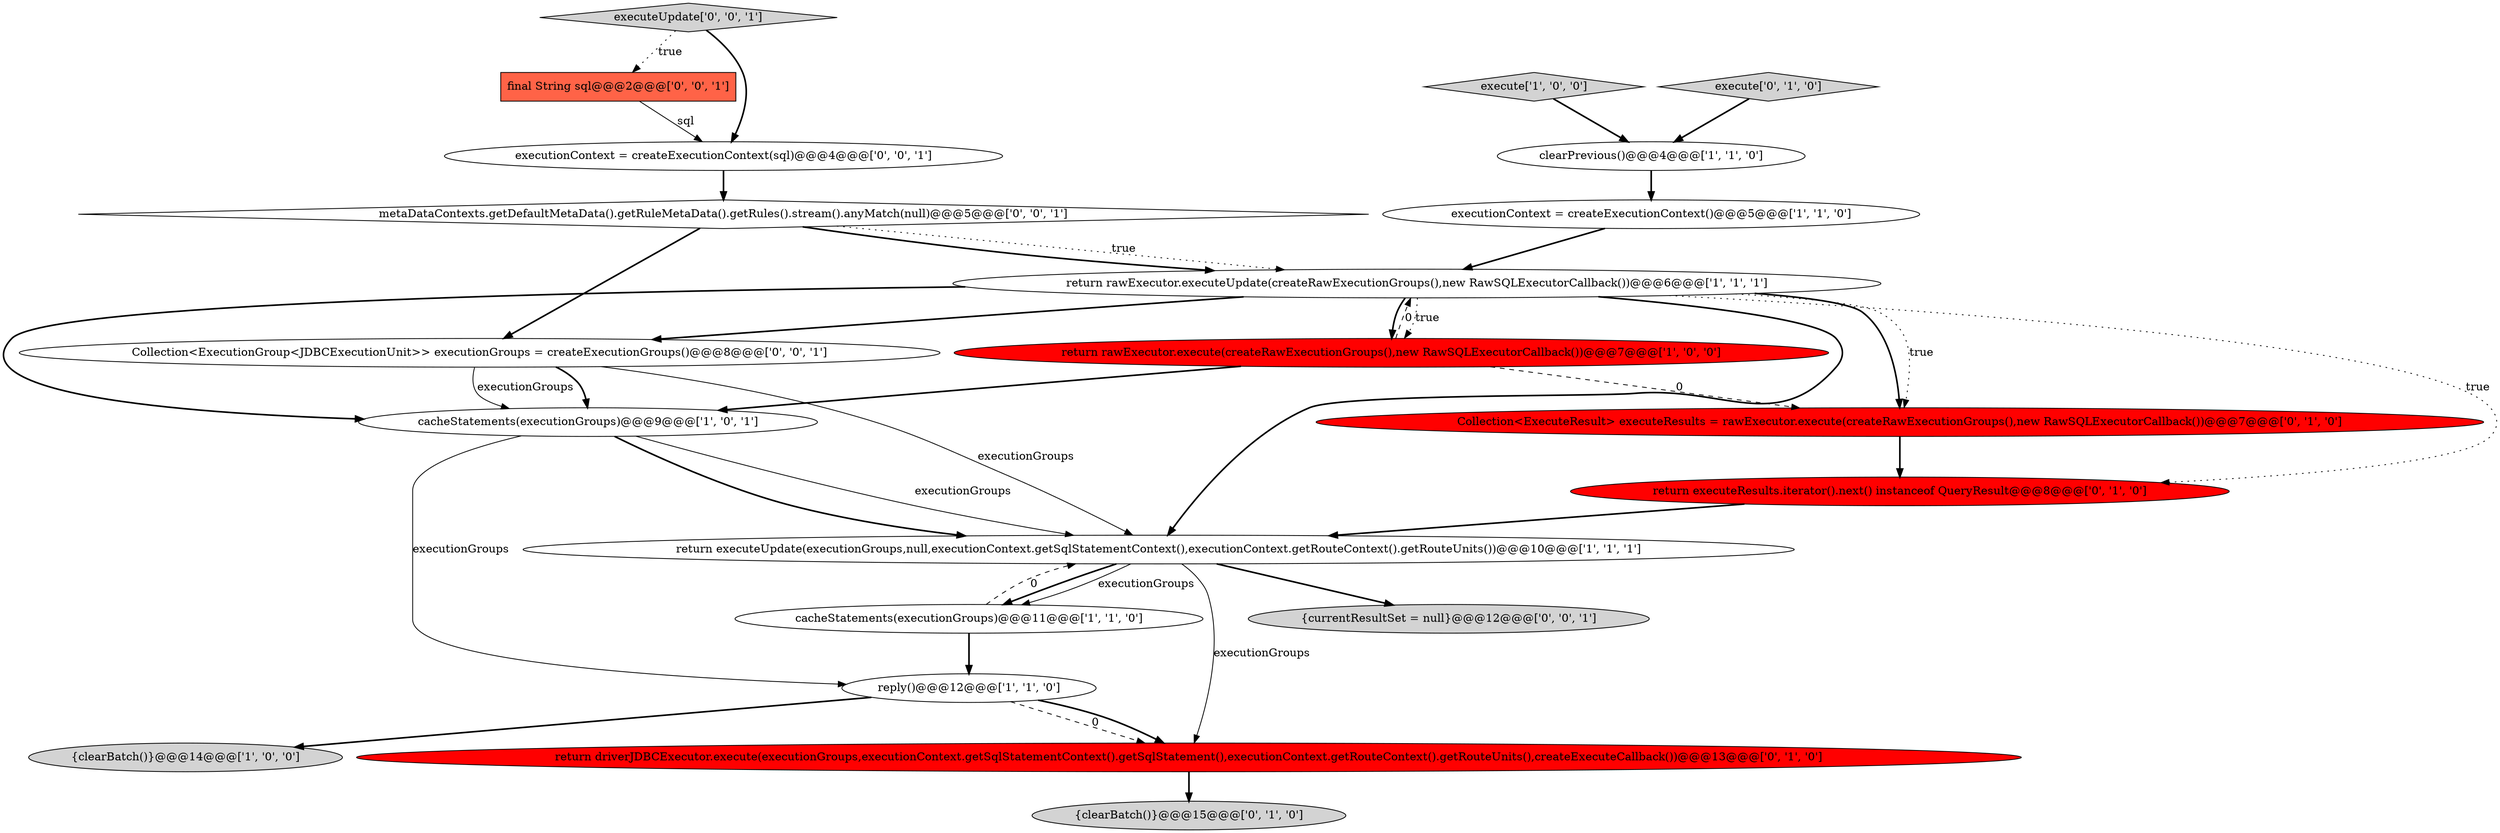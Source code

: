 digraph {
9 [style = filled, label = "return executeUpdate(executionGroups,null,executionContext.getSqlStatementContext(),executionContext.getRouteContext().getRouteUnits())@@@10@@@['1', '1', '1']", fillcolor = white, shape = ellipse image = "AAA0AAABBB1BBB"];
8 [style = filled, label = "{clearBatch()}@@@14@@@['1', '0', '0']", fillcolor = lightgray, shape = ellipse image = "AAA0AAABBB1BBB"];
4 [style = filled, label = "clearPrevious()@@@4@@@['1', '1', '0']", fillcolor = white, shape = ellipse image = "AAA0AAABBB1BBB"];
10 [style = filled, label = "Collection<ExecuteResult> executeResults = rawExecutor.execute(createRawExecutionGroups(),new RawSQLExecutorCallback())@@@7@@@['0', '1', '0']", fillcolor = red, shape = ellipse image = "AAA1AAABBB2BBB"];
5 [style = filled, label = "return rawExecutor.executeUpdate(createRawExecutionGroups(),new RawSQLExecutorCallback())@@@6@@@['1', '1', '1']", fillcolor = white, shape = ellipse image = "AAA0AAABBB1BBB"];
3 [style = filled, label = "execute['1', '0', '0']", fillcolor = lightgray, shape = diamond image = "AAA0AAABBB1BBB"];
1 [style = filled, label = "return rawExecutor.execute(createRawExecutionGroups(),new RawSQLExecutorCallback())@@@7@@@['1', '0', '0']", fillcolor = red, shape = ellipse image = "AAA1AAABBB1BBB"];
17 [style = filled, label = "{currentResultSet = null}@@@12@@@['0', '0', '1']", fillcolor = lightgray, shape = ellipse image = "AAA0AAABBB3BBB"];
12 [style = filled, label = "{clearBatch()}@@@15@@@['0', '1', '0']", fillcolor = lightgray, shape = ellipse image = "AAA0AAABBB2BBB"];
11 [style = filled, label = "execute['0', '1', '0']", fillcolor = lightgray, shape = diamond image = "AAA0AAABBB2BBB"];
14 [style = filled, label = "return driverJDBCExecutor.execute(executionGroups,executionContext.getSqlStatementContext().getSqlStatement(),executionContext.getRouteContext().getRouteUnits(),createExecuteCallback())@@@13@@@['0', '1', '0']", fillcolor = red, shape = ellipse image = "AAA1AAABBB2BBB"];
18 [style = filled, label = "final String sql@@@2@@@['0', '0', '1']", fillcolor = tomato, shape = box image = "AAA0AAABBB3BBB"];
7 [style = filled, label = "cacheStatements(executionGroups)@@@9@@@['1', '0', '1']", fillcolor = white, shape = ellipse image = "AAA0AAABBB1BBB"];
19 [style = filled, label = "executionContext = createExecutionContext(sql)@@@4@@@['0', '0', '1']", fillcolor = white, shape = ellipse image = "AAA0AAABBB3BBB"];
16 [style = filled, label = "Collection<ExecutionGroup<JDBCExecutionUnit>> executionGroups = createExecutionGroups()@@@8@@@['0', '0', '1']", fillcolor = white, shape = ellipse image = "AAA0AAABBB3BBB"];
13 [style = filled, label = "return executeResults.iterator().next() instanceof QueryResult@@@8@@@['0', '1', '0']", fillcolor = red, shape = ellipse image = "AAA1AAABBB2BBB"];
15 [style = filled, label = "metaDataContexts.getDefaultMetaData().getRuleMetaData().getRules().stream().anyMatch(null)@@@5@@@['0', '0', '1']", fillcolor = white, shape = diamond image = "AAA0AAABBB3BBB"];
0 [style = filled, label = "executionContext = createExecutionContext()@@@5@@@['1', '1', '0']", fillcolor = white, shape = ellipse image = "AAA0AAABBB1BBB"];
2 [style = filled, label = "cacheStatements(executionGroups)@@@11@@@['1', '1', '0']", fillcolor = white, shape = ellipse image = "AAA0AAABBB1BBB"];
20 [style = filled, label = "executeUpdate['0', '0', '1']", fillcolor = lightgray, shape = diamond image = "AAA0AAABBB3BBB"];
6 [style = filled, label = "reply()@@@12@@@['1', '1', '0']", fillcolor = white, shape = ellipse image = "AAA0AAABBB1BBB"];
15->5 [style = dotted, label="true"];
5->10 [style = bold, label=""];
7->6 [style = solid, label="executionGroups"];
16->9 [style = solid, label="executionGroups"];
7->9 [style = solid, label="executionGroups"];
1->5 [style = dashed, label="0"];
5->9 [style = bold, label=""];
9->2 [style = bold, label=""];
2->6 [style = bold, label=""];
5->10 [style = dotted, label="true"];
5->1 [style = dotted, label="true"];
11->4 [style = bold, label=""];
16->7 [style = bold, label=""];
9->17 [style = bold, label=""];
9->2 [style = solid, label="executionGroups"];
1->10 [style = dashed, label="0"];
6->14 [style = dashed, label="0"];
15->16 [style = bold, label=""];
1->7 [style = bold, label=""];
3->4 [style = bold, label=""];
16->7 [style = solid, label="executionGroups"];
15->5 [style = bold, label=""];
4->0 [style = bold, label=""];
6->14 [style = bold, label=""];
7->9 [style = bold, label=""];
5->16 [style = bold, label=""];
18->19 [style = solid, label="sql"];
5->1 [style = bold, label=""];
5->13 [style = dotted, label="true"];
9->14 [style = solid, label="executionGroups"];
10->13 [style = bold, label=""];
2->9 [style = dashed, label="0"];
14->12 [style = bold, label=""];
6->8 [style = bold, label=""];
20->18 [style = dotted, label="true"];
5->7 [style = bold, label=""];
13->9 [style = bold, label=""];
19->15 [style = bold, label=""];
20->19 [style = bold, label=""];
0->5 [style = bold, label=""];
}
